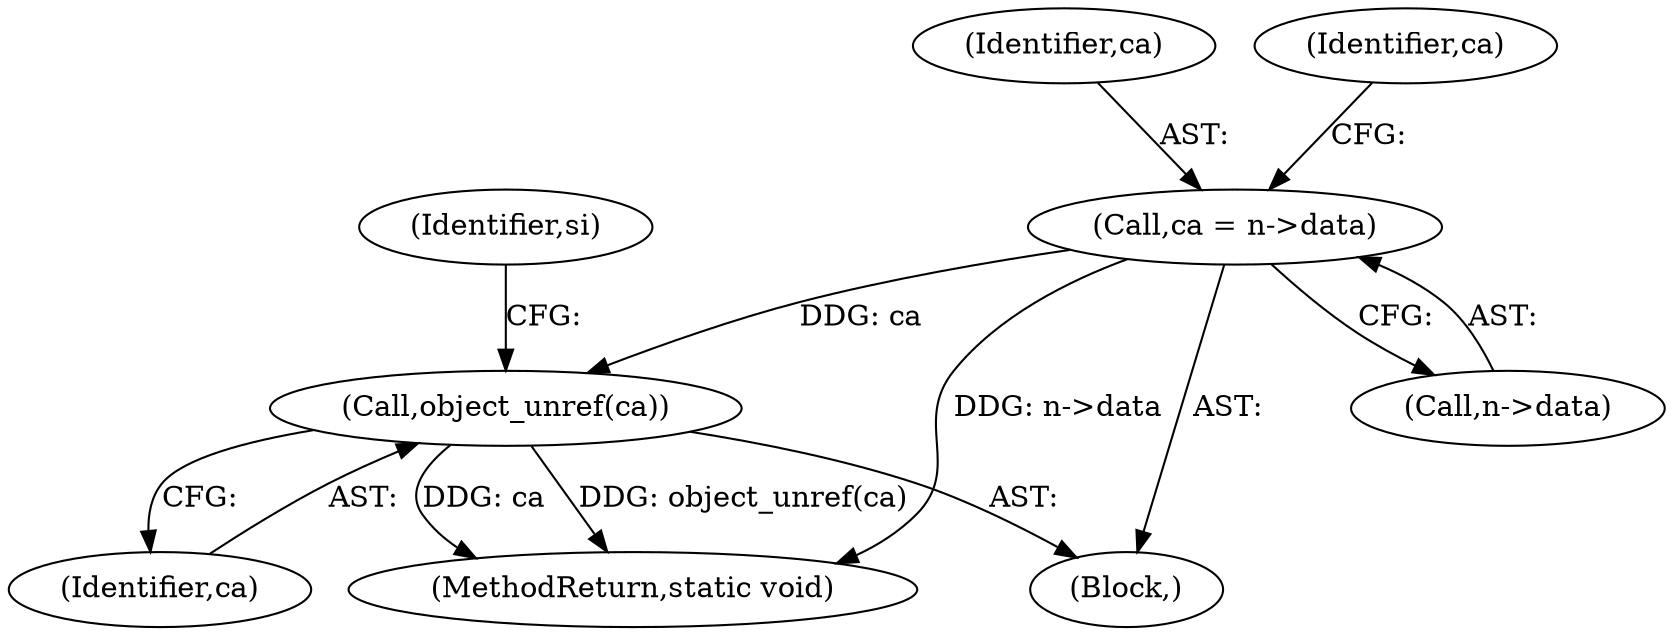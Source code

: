 digraph "0_atheme_c597156adc60a45b5f827793cd420945f47bc03b_1@pointer" {
"1000271" [label="(Call,ca = n->data)"];
"1000283" [label="(Call,object_unref(ca))"];
"1000272" [label="(Identifier,ca)"];
"1000279" [label="(Identifier,ca)"];
"1000283" [label="(Call,object_unref(ca))"];
"1000284" [label="(Identifier,ca)"];
"1001054" [label="(MethodReturn,static void)"];
"1000286" [label="(Identifier,si)"];
"1000271" [label="(Call,ca = n->data)"];
"1000273" [label="(Call,n->data)"];
"1000270" [label="(Block,)"];
"1000271" -> "1000270"  [label="AST: "];
"1000271" -> "1000273"  [label="CFG: "];
"1000272" -> "1000271"  [label="AST: "];
"1000273" -> "1000271"  [label="AST: "];
"1000279" -> "1000271"  [label="CFG: "];
"1000271" -> "1001054"  [label="DDG: n->data"];
"1000271" -> "1000283"  [label="DDG: ca"];
"1000283" -> "1000270"  [label="AST: "];
"1000283" -> "1000284"  [label="CFG: "];
"1000284" -> "1000283"  [label="AST: "];
"1000286" -> "1000283"  [label="CFG: "];
"1000283" -> "1001054"  [label="DDG: ca"];
"1000283" -> "1001054"  [label="DDG: object_unref(ca)"];
}
